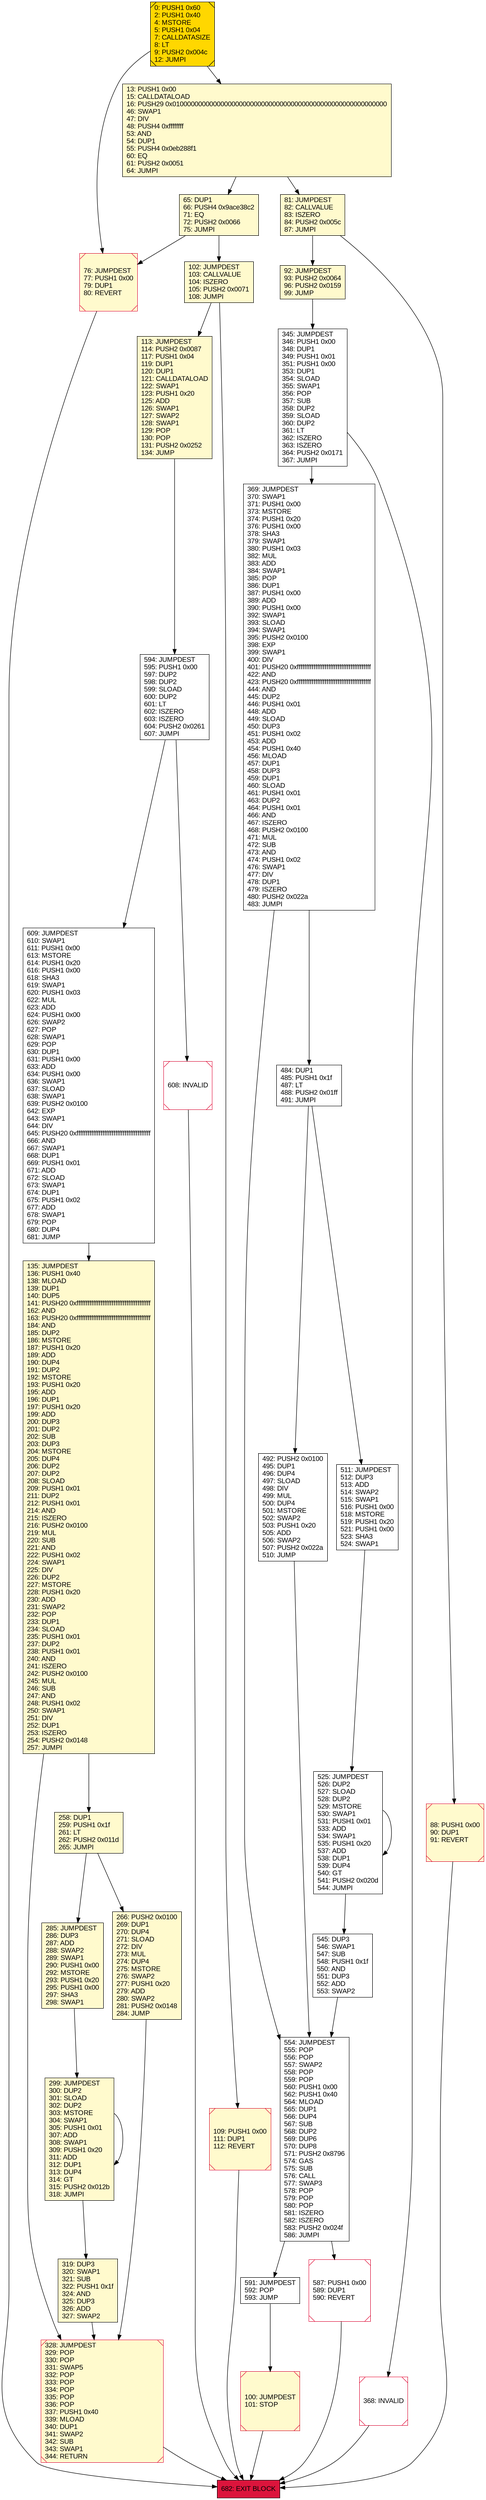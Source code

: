 digraph G {
bgcolor=transparent rankdir=UD;
node [shape=box style=filled color=black fillcolor=white fontname=arial fontcolor=black];
369 [label="369: JUMPDEST\l370: SWAP1\l371: PUSH1 0x00\l373: MSTORE\l374: PUSH1 0x20\l376: PUSH1 0x00\l378: SHA3\l379: SWAP1\l380: PUSH1 0x03\l382: MUL\l383: ADD\l384: SWAP1\l385: POP\l386: DUP1\l387: PUSH1 0x00\l389: ADD\l390: PUSH1 0x00\l392: SWAP1\l393: SLOAD\l394: SWAP1\l395: PUSH2 0x0100\l398: EXP\l399: SWAP1\l400: DIV\l401: PUSH20 0xffffffffffffffffffffffffffffffffffffffff\l422: AND\l423: PUSH20 0xffffffffffffffffffffffffffffffffffffffff\l444: AND\l445: DUP2\l446: PUSH1 0x01\l448: ADD\l449: SLOAD\l450: DUP3\l451: PUSH1 0x02\l453: ADD\l454: PUSH1 0x40\l456: MLOAD\l457: DUP1\l458: DUP3\l459: DUP1\l460: SLOAD\l461: PUSH1 0x01\l463: DUP2\l464: PUSH1 0x01\l466: AND\l467: ISZERO\l468: PUSH2 0x0100\l471: MUL\l472: SUB\l473: AND\l474: PUSH1 0x02\l476: SWAP1\l477: DIV\l478: DUP1\l479: ISZERO\l480: PUSH2 0x022a\l483: JUMPI\l" ];
609 [label="609: JUMPDEST\l610: SWAP1\l611: PUSH1 0x00\l613: MSTORE\l614: PUSH1 0x20\l616: PUSH1 0x00\l618: SHA3\l619: SWAP1\l620: PUSH1 0x03\l622: MUL\l623: ADD\l624: PUSH1 0x00\l626: SWAP2\l627: POP\l628: SWAP1\l629: POP\l630: DUP1\l631: PUSH1 0x00\l633: ADD\l634: PUSH1 0x00\l636: SWAP1\l637: SLOAD\l638: SWAP1\l639: PUSH2 0x0100\l642: EXP\l643: SWAP1\l644: DIV\l645: PUSH20 0xffffffffffffffffffffffffffffffffffffffff\l666: AND\l667: SWAP1\l668: DUP1\l669: PUSH1 0x01\l671: ADD\l672: SLOAD\l673: SWAP1\l674: DUP1\l675: PUSH1 0x02\l677: ADD\l678: SWAP1\l679: POP\l680: DUP4\l681: JUMP\l" ];
113 [label="113: JUMPDEST\l114: PUSH2 0x0087\l117: PUSH1 0x04\l119: DUP1\l120: DUP1\l121: CALLDATALOAD\l122: SWAP1\l123: PUSH1 0x20\l125: ADD\l126: SWAP1\l127: SWAP2\l128: SWAP1\l129: POP\l130: POP\l131: PUSH2 0x0252\l134: JUMP\l" fillcolor=lemonchiffon ];
285 [label="285: JUMPDEST\l286: DUP3\l287: ADD\l288: SWAP2\l289: SWAP1\l290: PUSH1 0x00\l292: MSTORE\l293: PUSH1 0x20\l295: PUSH1 0x00\l297: SHA3\l298: SWAP1\l" fillcolor=lemonchiffon ];
319 [label="319: DUP3\l320: SWAP1\l321: SUB\l322: PUSH1 0x1f\l324: AND\l325: DUP3\l326: ADD\l327: SWAP2\l" fillcolor=lemonchiffon ];
76 [label="76: JUMPDEST\l77: PUSH1 0x00\l79: DUP1\l80: REVERT\l" fillcolor=lemonchiffon shape=Msquare color=crimson ];
65 [label="65: DUP1\l66: PUSH4 0x9ace38c2\l71: EQ\l72: PUSH2 0x0066\l75: JUMPI\l" fillcolor=lemonchiffon ];
109 [label="109: PUSH1 0x00\l111: DUP1\l112: REVERT\l" fillcolor=lemonchiffon shape=Msquare color=crimson ];
525 [label="525: JUMPDEST\l526: DUP2\l527: SLOAD\l528: DUP2\l529: MSTORE\l530: SWAP1\l531: PUSH1 0x01\l533: ADD\l534: SWAP1\l535: PUSH1 0x20\l537: ADD\l538: DUP1\l539: DUP4\l540: GT\l541: PUSH2 0x020d\l544: JUMPI\l" ];
368 [label="368: INVALID\l" shape=Msquare color=crimson ];
492 [label="492: PUSH2 0x0100\l495: DUP1\l496: DUP4\l497: SLOAD\l498: DIV\l499: MUL\l500: DUP4\l501: MSTORE\l502: SWAP2\l503: PUSH1 0x20\l505: ADD\l506: SWAP2\l507: PUSH2 0x022a\l510: JUMP\l" ];
13 [label="13: PUSH1 0x00\l15: CALLDATALOAD\l16: PUSH29 0x0100000000000000000000000000000000000000000000000000000000\l46: SWAP1\l47: DIV\l48: PUSH4 0xffffffff\l53: AND\l54: DUP1\l55: PUSH4 0x0eb288f1\l60: EQ\l61: PUSH2 0x0051\l64: JUMPI\l" fillcolor=lemonchiffon ];
135 [label="135: JUMPDEST\l136: PUSH1 0x40\l138: MLOAD\l139: DUP1\l140: DUP5\l141: PUSH20 0xffffffffffffffffffffffffffffffffffffffff\l162: AND\l163: PUSH20 0xffffffffffffffffffffffffffffffffffffffff\l184: AND\l185: DUP2\l186: MSTORE\l187: PUSH1 0x20\l189: ADD\l190: DUP4\l191: DUP2\l192: MSTORE\l193: PUSH1 0x20\l195: ADD\l196: DUP1\l197: PUSH1 0x20\l199: ADD\l200: DUP3\l201: DUP2\l202: SUB\l203: DUP3\l204: MSTORE\l205: DUP4\l206: DUP2\l207: DUP2\l208: SLOAD\l209: PUSH1 0x01\l211: DUP2\l212: PUSH1 0x01\l214: AND\l215: ISZERO\l216: PUSH2 0x0100\l219: MUL\l220: SUB\l221: AND\l222: PUSH1 0x02\l224: SWAP1\l225: DIV\l226: DUP2\l227: MSTORE\l228: PUSH1 0x20\l230: ADD\l231: SWAP2\l232: POP\l233: DUP1\l234: SLOAD\l235: PUSH1 0x01\l237: DUP2\l238: PUSH1 0x01\l240: AND\l241: ISZERO\l242: PUSH2 0x0100\l245: MUL\l246: SUB\l247: AND\l248: PUSH1 0x02\l250: SWAP1\l251: DIV\l252: DUP1\l253: ISZERO\l254: PUSH2 0x0148\l257: JUMPI\l" fillcolor=lemonchiffon ];
545 [label="545: DUP3\l546: SWAP1\l547: SUB\l548: PUSH1 0x1f\l550: AND\l551: DUP3\l552: ADD\l553: SWAP2\l" ];
554 [label="554: JUMPDEST\l555: POP\l556: POP\l557: SWAP2\l558: POP\l559: POP\l560: PUSH1 0x00\l562: PUSH1 0x40\l564: MLOAD\l565: DUP1\l566: DUP4\l567: SUB\l568: DUP2\l569: DUP6\l570: DUP8\l571: PUSH2 0x8796\l574: GAS\l575: SUB\l576: CALL\l577: SWAP3\l578: POP\l579: POP\l580: POP\l581: ISZERO\l582: ISZERO\l583: PUSH2 0x024f\l586: JUMPI\l" ];
608 [label="608: INVALID\l" shape=Msquare color=crimson ];
594 [label="594: JUMPDEST\l595: PUSH1 0x00\l597: DUP2\l598: DUP2\l599: SLOAD\l600: DUP2\l601: LT\l602: ISZERO\l603: ISZERO\l604: PUSH2 0x0261\l607: JUMPI\l" ];
484 [label="484: DUP1\l485: PUSH1 0x1f\l487: LT\l488: PUSH2 0x01ff\l491: JUMPI\l" ];
511 [label="511: JUMPDEST\l512: DUP3\l513: ADD\l514: SWAP2\l515: SWAP1\l516: PUSH1 0x00\l518: MSTORE\l519: PUSH1 0x20\l521: PUSH1 0x00\l523: SHA3\l524: SWAP1\l" ];
0 [label="0: PUSH1 0x60\l2: PUSH1 0x40\l4: MSTORE\l5: PUSH1 0x04\l7: CALLDATASIZE\l8: LT\l9: PUSH2 0x004c\l12: JUMPI\l" fillcolor=lemonchiffon shape=Msquare fillcolor=gold ];
591 [label="591: JUMPDEST\l592: POP\l593: JUMP\l" ];
682 [label="682: EXIT BLOCK\l" fillcolor=crimson ];
587 [label="587: PUSH1 0x00\l589: DUP1\l590: REVERT\l" shape=Msquare color=crimson ];
266 [label="266: PUSH2 0x0100\l269: DUP1\l270: DUP4\l271: SLOAD\l272: DIV\l273: MUL\l274: DUP4\l275: MSTORE\l276: SWAP2\l277: PUSH1 0x20\l279: ADD\l280: SWAP2\l281: PUSH2 0x0148\l284: JUMP\l" fillcolor=lemonchiffon ];
299 [label="299: JUMPDEST\l300: DUP2\l301: SLOAD\l302: DUP2\l303: MSTORE\l304: SWAP1\l305: PUSH1 0x01\l307: ADD\l308: SWAP1\l309: PUSH1 0x20\l311: ADD\l312: DUP1\l313: DUP4\l314: GT\l315: PUSH2 0x012b\l318: JUMPI\l" fillcolor=lemonchiffon ];
81 [label="81: JUMPDEST\l82: CALLVALUE\l83: ISZERO\l84: PUSH2 0x005c\l87: JUMPI\l" fillcolor=lemonchiffon ];
100 [label="100: JUMPDEST\l101: STOP\l" fillcolor=lemonchiffon shape=Msquare color=crimson ];
345 [label="345: JUMPDEST\l346: PUSH1 0x00\l348: DUP1\l349: PUSH1 0x01\l351: PUSH1 0x00\l353: DUP1\l354: SLOAD\l355: SWAP1\l356: POP\l357: SUB\l358: DUP2\l359: SLOAD\l360: DUP2\l361: LT\l362: ISZERO\l363: ISZERO\l364: PUSH2 0x0171\l367: JUMPI\l" ];
102 [label="102: JUMPDEST\l103: CALLVALUE\l104: ISZERO\l105: PUSH2 0x0071\l108: JUMPI\l" fillcolor=lemonchiffon ];
92 [label="92: JUMPDEST\l93: PUSH2 0x0064\l96: PUSH2 0x0159\l99: JUMP\l" fillcolor=lemonchiffon ];
328 [label="328: JUMPDEST\l329: POP\l330: POP\l331: SWAP5\l332: POP\l333: POP\l334: POP\l335: POP\l336: POP\l337: PUSH1 0x40\l339: MLOAD\l340: DUP1\l341: SWAP2\l342: SUB\l343: SWAP1\l344: RETURN\l" fillcolor=lemonchiffon shape=Msquare color=crimson ];
258 [label="258: DUP1\l259: PUSH1 0x1f\l261: LT\l262: PUSH2 0x011d\l265: JUMPI\l" fillcolor=lemonchiffon ];
88 [label="88: PUSH1 0x00\l90: DUP1\l91: REVERT\l" fillcolor=lemonchiffon shape=Msquare color=crimson ];
299 -> 299;
484 -> 511;
525 -> 525;
587 -> 682;
92 -> 345;
65 -> 76;
81 -> 92;
545 -> 554;
81 -> 88;
492 -> 554;
88 -> 682;
258 -> 266;
525 -> 545;
591 -> 100;
266 -> 328;
369 -> 554;
100 -> 682;
13 -> 65;
609 -> 135;
328 -> 682;
135 -> 258;
13 -> 81;
76 -> 682;
369 -> 484;
368 -> 682;
109 -> 682;
594 -> 609;
113 -> 594;
285 -> 299;
299 -> 319;
511 -> 525;
135 -> 328;
0 -> 76;
319 -> 328;
102 -> 113;
484 -> 492;
554 -> 587;
608 -> 682;
0 -> 13;
345 -> 369;
554 -> 591;
65 -> 102;
345 -> 368;
102 -> 109;
258 -> 285;
594 -> 608;
}